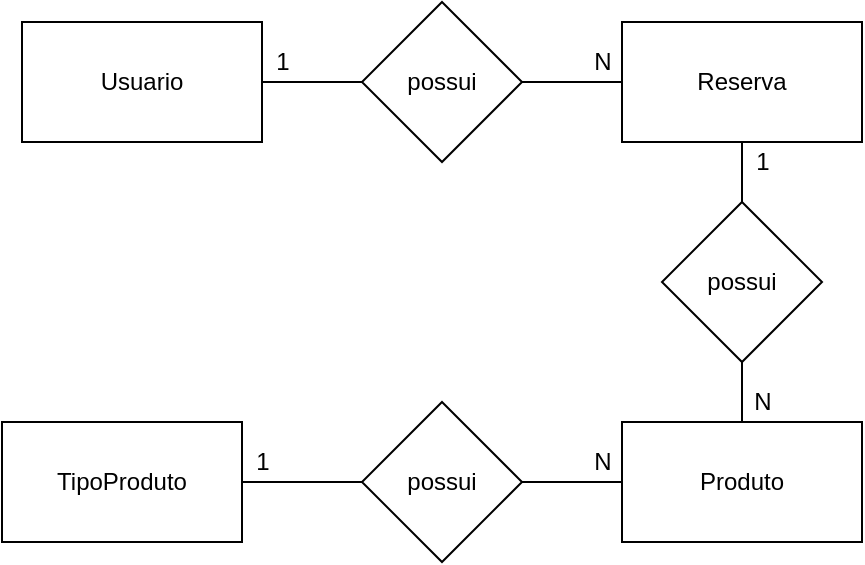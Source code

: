 <mxfile version="15.1.4" type="device" pages="2"><diagram id="wm5gZwgwn75X3K2hfBgI" name="Conceitual"><mxGraphModel dx="1422" dy="762" grid="1" gridSize="10" guides="1" tooltips="1" connect="1" arrows="1" fold="1" page="1" pageScale="1" pageWidth="827" pageHeight="1169" math="0" shadow="0"><root><mxCell id="KBud_dnVbNslnreGSU6P-0"/><mxCell id="KBud_dnVbNslnreGSU6P-1" parent="KBud_dnVbNslnreGSU6P-0"/><mxCell id="X91xcp5mEIb96de-6m5P-8" style="edgeStyle=orthogonalEdgeStyle;rounded=0;orthogonalLoop=1;jettySize=auto;html=1;entryX=0;entryY=0.5;entryDx=0;entryDy=0;endArrow=none;endFill=0;" edge="1" parent="KBud_dnVbNslnreGSU6P-1" source="X91xcp5mEIb96de-6m5P-0" target="X91xcp5mEIb96de-6m5P-6"><mxGeometry relative="1" as="geometry"/></mxCell><mxCell id="X91xcp5mEIb96de-6m5P-0" value="Usuario" style="rounded=0;whiteSpace=wrap;html=1;" vertex="1" parent="KBud_dnVbNslnreGSU6P-1"><mxGeometry x="90" y="80" width="120" height="60" as="geometry"/></mxCell><mxCell id="X91xcp5mEIb96de-6m5P-12" style="edgeStyle=orthogonalEdgeStyle;rounded=0;orthogonalLoop=1;jettySize=auto;html=1;entryX=1;entryY=0.5;entryDx=0;entryDy=0;endArrow=none;endFill=0;" edge="1" parent="KBud_dnVbNslnreGSU6P-1" source="X91xcp5mEIb96de-6m5P-1" target="X91xcp5mEIb96de-6m5P-5"><mxGeometry relative="1" as="geometry"/></mxCell><mxCell id="X91xcp5mEIb96de-6m5P-1" value="Produto" style="rounded=0;whiteSpace=wrap;html=1;" vertex="1" parent="KBud_dnVbNslnreGSU6P-1"><mxGeometry x="390" y="280" width="120" height="60" as="geometry"/></mxCell><mxCell id="X91xcp5mEIb96de-6m5P-2" value="TipoProduto" style="rounded=0;whiteSpace=wrap;html=1;" vertex="1" parent="KBud_dnVbNslnreGSU6P-1"><mxGeometry x="80" y="280" width="120" height="60" as="geometry"/></mxCell><mxCell id="X91xcp5mEIb96de-6m5P-10" style="edgeStyle=orthogonalEdgeStyle;rounded=0;orthogonalLoop=1;jettySize=auto;html=1;exitX=0.5;exitY=1;exitDx=0;exitDy=0;entryX=0.5;entryY=0;entryDx=0;entryDy=0;endArrow=none;endFill=0;" edge="1" parent="KBud_dnVbNslnreGSU6P-1" source="X91xcp5mEIb96de-6m5P-3" target="X91xcp5mEIb96de-6m5P-7"><mxGeometry relative="1" as="geometry"/></mxCell><mxCell id="X91xcp5mEIb96de-6m5P-3" value="Reserva" style="rounded=0;whiteSpace=wrap;html=1;" vertex="1" parent="KBud_dnVbNslnreGSU6P-1"><mxGeometry x="390" y="80" width="120" height="60" as="geometry"/></mxCell><mxCell id="X91xcp5mEIb96de-6m5P-13" style="edgeStyle=orthogonalEdgeStyle;rounded=0;orthogonalLoop=1;jettySize=auto;html=1;entryX=1;entryY=0.5;entryDx=0;entryDy=0;endArrow=none;endFill=0;" edge="1" parent="KBud_dnVbNslnreGSU6P-1" source="X91xcp5mEIb96de-6m5P-5" target="X91xcp5mEIb96de-6m5P-2"><mxGeometry relative="1" as="geometry"/></mxCell><mxCell id="X91xcp5mEIb96de-6m5P-5" value="possui" style="rhombus;whiteSpace=wrap;html=1;" vertex="1" parent="KBud_dnVbNslnreGSU6P-1"><mxGeometry x="260" y="270" width="80" height="80" as="geometry"/></mxCell><mxCell id="X91xcp5mEIb96de-6m5P-9" style="edgeStyle=orthogonalEdgeStyle;rounded=0;orthogonalLoop=1;jettySize=auto;html=1;exitX=1;exitY=0.5;exitDx=0;exitDy=0;entryX=0;entryY=0.5;entryDx=0;entryDy=0;endArrow=none;endFill=0;" edge="1" parent="KBud_dnVbNslnreGSU6P-1" source="X91xcp5mEIb96de-6m5P-6" target="X91xcp5mEIb96de-6m5P-3"><mxGeometry relative="1" as="geometry"/></mxCell><mxCell id="X91xcp5mEIb96de-6m5P-6" value="possui" style="rhombus;whiteSpace=wrap;html=1;" vertex="1" parent="KBud_dnVbNslnreGSU6P-1"><mxGeometry x="260" y="70" width="80" height="80" as="geometry"/></mxCell><mxCell id="X91xcp5mEIb96de-6m5P-11" style="edgeStyle=orthogonalEdgeStyle;rounded=0;orthogonalLoop=1;jettySize=auto;html=1;exitX=0.5;exitY=1;exitDx=0;exitDy=0;entryX=0.5;entryY=0;entryDx=0;entryDy=0;endArrow=none;endFill=0;" edge="1" parent="KBud_dnVbNslnreGSU6P-1" source="X91xcp5mEIb96de-6m5P-7" target="X91xcp5mEIb96de-6m5P-1"><mxGeometry relative="1" as="geometry"/></mxCell><mxCell id="X91xcp5mEIb96de-6m5P-7" value="possui" style="rhombus;whiteSpace=wrap;html=1;" vertex="1" parent="KBud_dnVbNslnreGSU6P-1"><mxGeometry x="410" y="170" width="80" height="80" as="geometry"/></mxCell><mxCell id="X91xcp5mEIb96de-6m5P-14" value="1" style="text;html=1;align=center;verticalAlign=middle;resizable=0;points=[];autosize=1;strokeColor=none;fillColor=none;" vertex="1" parent="KBud_dnVbNslnreGSU6P-1"><mxGeometry x="210" y="90" width="20" height="20" as="geometry"/></mxCell><mxCell id="qWWCFWRUM98IYp9tsv1L-0" value="N" style="text;html=1;align=center;verticalAlign=middle;resizable=0;points=[];autosize=1;strokeColor=none;fillColor=none;" vertex="1" parent="KBud_dnVbNslnreGSU6P-1"><mxGeometry x="370" y="90" width="20" height="20" as="geometry"/></mxCell><mxCell id="Pslf_EYn14GpnZQgGbpf-0" value="1" style="text;html=1;align=center;verticalAlign=middle;resizable=0;points=[];autosize=1;strokeColor=none;fillColor=none;" vertex="1" parent="KBud_dnVbNslnreGSU6P-1"><mxGeometry x="450" y="140" width="20" height="20" as="geometry"/></mxCell><mxCell id="Pslf_EYn14GpnZQgGbpf-1" value="N" style="text;html=1;align=center;verticalAlign=middle;resizable=0;points=[];autosize=1;strokeColor=none;fillColor=none;" vertex="1" parent="KBud_dnVbNslnreGSU6P-1"><mxGeometry x="450" y="260" width="20" height="20" as="geometry"/></mxCell><mxCell id="0NCu6MMB5EZiIDuo19i7-0" value="N" style="text;html=1;align=center;verticalAlign=middle;resizable=0;points=[];autosize=1;strokeColor=none;fillColor=none;" vertex="1" parent="KBud_dnVbNslnreGSU6P-1"><mxGeometry x="370" y="290" width="20" height="20" as="geometry"/></mxCell><mxCell id="0NCu6MMB5EZiIDuo19i7-1" value="1" style="text;html=1;align=center;verticalAlign=middle;resizable=0;points=[];autosize=1;strokeColor=none;fillColor=none;" vertex="1" parent="KBud_dnVbNslnreGSU6P-1"><mxGeometry x="200" y="290" width="20" height="20" as="geometry"/></mxCell></root></mxGraphModel></diagram><diagram id="iD0O-VfHZ68f1uLybpw8" name="Lógica"><mxGraphModel dx="1422" dy="762" grid="1" gridSize="10" guides="1" tooltips="1" connect="1" arrows="1" fold="1" page="1" pageScale="1" pageWidth="827" pageHeight="1169" math="0" shadow="0"><root><mxCell id="0"/><mxCell id="1" parent="0"/><mxCell id="TfICcwQHy38A53DNrGA_-14" value="Usuario" style="shape=table;startSize=30;container=1;collapsible=1;childLayout=tableLayout;fixedRows=1;rowLines=0;fontStyle=1;align=center;resizeLast=1;" vertex="1" parent="1"><mxGeometry x="110" y="80" width="180" height="220" as="geometry"/></mxCell><mxCell id="TfICcwQHy38A53DNrGA_-18" value="" style="shape=partialRectangle;collapsible=0;dropTarget=0;pointerEvents=0;fillColor=none;top=0;left=0;bottom=1;right=0;points=[[0,0.5],[1,0.5]];portConstraint=eastwest;" vertex="1" parent="TfICcwQHy38A53DNrGA_-14"><mxGeometry y="30" width="180" height="30" as="geometry"/></mxCell><mxCell id="TfICcwQHy38A53DNrGA_-19" value="PK" style="shape=partialRectangle;connectable=0;fillColor=none;top=0;left=0;bottom=0;right=0;fontStyle=1;overflow=hidden;" vertex="1" parent="TfICcwQHy38A53DNrGA_-18"><mxGeometry width="60" height="30" as="geometry"/></mxCell><mxCell id="TfICcwQHy38A53DNrGA_-20" value="IdUsuario" style="shape=partialRectangle;connectable=0;fillColor=none;top=0;left=0;bottom=0;right=0;align=left;spacingLeft=6;fontStyle=5;overflow=hidden;" vertex="1" parent="TfICcwQHy38A53DNrGA_-18"><mxGeometry x="60" width="120" height="30" as="geometry"/></mxCell><mxCell id="TfICcwQHy38A53DNrGA_-21" value="" style="shape=partialRectangle;collapsible=0;dropTarget=0;pointerEvents=0;fillColor=none;top=0;left=0;bottom=0;right=0;points=[[0,0.5],[1,0.5]];portConstraint=eastwest;" vertex="1" parent="TfICcwQHy38A53DNrGA_-14"><mxGeometry y="60" width="180" height="30" as="geometry"/></mxCell><mxCell id="TfICcwQHy38A53DNrGA_-22" value="" style="shape=partialRectangle;connectable=0;fillColor=none;top=0;left=0;bottom=0;right=0;editable=1;overflow=hidden;" vertex="1" parent="TfICcwQHy38A53DNrGA_-21"><mxGeometry width="60" height="30" as="geometry"/></mxCell><mxCell id="TfICcwQHy38A53DNrGA_-23" value="E-mail" style="shape=partialRectangle;connectable=0;fillColor=none;top=0;left=0;bottom=0;right=0;align=left;spacingLeft=6;overflow=hidden;" vertex="1" parent="TfICcwQHy38A53DNrGA_-21"><mxGeometry x="60" width="120" height="30" as="geometry"/></mxCell><mxCell id="TfICcwQHy38A53DNrGA_-24" value="" style="shape=partialRectangle;collapsible=0;dropTarget=0;pointerEvents=0;fillColor=none;top=0;left=0;bottom=0;right=0;points=[[0,0.5],[1,0.5]];portConstraint=eastwest;" vertex="1" parent="TfICcwQHy38A53DNrGA_-14"><mxGeometry y="90" width="180" height="30" as="geometry"/></mxCell><mxCell id="TfICcwQHy38A53DNrGA_-25" value="" style="shape=partialRectangle;connectable=0;fillColor=none;top=0;left=0;bottom=0;right=0;editable=1;overflow=hidden;" vertex="1" parent="TfICcwQHy38A53DNrGA_-24"><mxGeometry width="60" height="30" as="geometry"/></mxCell><mxCell id="TfICcwQHy38A53DNrGA_-26" value="Senha" style="shape=partialRectangle;connectable=0;fillColor=none;top=0;left=0;bottom=0;right=0;align=left;spacingLeft=6;overflow=hidden;" vertex="1" parent="TfICcwQHy38A53DNrGA_-24"><mxGeometry x="60" width="120" height="30" as="geometry"/></mxCell><mxCell id="TfICcwQHy38A53DNrGA_-28" value="" style="shape=partialRectangle;collapsible=0;dropTarget=0;pointerEvents=0;fillColor=none;top=0;left=0;bottom=0;right=0;points=[[0,0.5],[1,0.5]];portConstraint=eastwest;" vertex="1" parent="TfICcwQHy38A53DNrGA_-14"><mxGeometry y="120" width="180" height="30" as="geometry"/></mxCell><mxCell id="TfICcwQHy38A53DNrGA_-29" value="" style="shape=partialRectangle;connectable=0;fillColor=none;top=0;left=0;bottom=0;right=0;editable=1;overflow=hidden;" vertex="1" parent="TfICcwQHy38A53DNrGA_-28"><mxGeometry width="60" height="30" as="geometry"/></mxCell><mxCell id="TfICcwQHy38A53DNrGA_-30" value="Telefone" style="shape=partialRectangle;connectable=0;fillColor=none;top=0;left=0;bottom=0;right=0;align=left;spacingLeft=6;overflow=hidden;" vertex="1" parent="TfICcwQHy38A53DNrGA_-28"><mxGeometry x="60" width="120" height="30" as="geometry"/></mxCell><mxCell id="TfICcwQHy38A53DNrGA_-31" value="" style="shape=partialRectangle;collapsible=0;dropTarget=0;pointerEvents=0;fillColor=none;top=0;left=0;bottom=0;right=0;points=[[0,0.5],[1,0.5]];portConstraint=eastwest;" vertex="1" parent="TfICcwQHy38A53DNrGA_-14"><mxGeometry y="150" width="180" height="30" as="geometry"/></mxCell><mxCell id="TfICcwQHy38A53DNrGA_-32" value="" style="shape=partialRectangle;connectable=0;fillColor=none;top=0;left=0;bottom=0;right=0;editable=1;overflow=hidden;" vertex="1" parent="TfICcwQHy38A53DNrGA_-31"><mxGeometry width="60" height="30" as="geometry"/></mxCell><mxCell id="TfICcwQHy38A53DNrGA_-33" value="CPF" style="shape=partialRectangle;connectable=0;fillColor=none;top=0;left=0;bottom=0;right=0;align=left;spacingLeft=6;overflow=hidden;" vertex="1" parent="TfICcwQHy38A53DNrGA_-31"><mxGeometry x="60" width="120" height="30" as="geometry"/></mxCell><mxCell id="TfICcwQHy38A53DNrGA_-34" value="" style="shape=partialRectangle;collapsible=0;dropTarget=0;pointerEvents=0;fillColor=none;top=0;left=0;bottom=0;right=0;points=[[0,0.5],[1,0.5]];portConstraint=eastwest;" vertex="1" parent="TfICcwQHy38A53DNrGA_-14"><mxGeometry y="180" width="180" height="30" as="geometry"/></mxCell><mxCell id="TfICcwQHy38A53DNrGA_-35" value="" style="shape=partialRectangle;connectable=0;fillColor=none;top=0;left=0;bottom=0;right=0;editable=1;overflow=hidden;" vertex="1" parent="TfICcwQHy38A53DNrGA_-34"><mxGeometry width="60" height="30" as="geometry"/></mxCell><mxCell id="TfICcwQHy38A53DNrGA_-36" value="CNPJ" style="shape=partialRectangle;connectable=0;fillColor=none;top=0;left=0;bottom=0;right=0;align=left;spacingLeft=6;overflow=hidden;" vertex="1" parent="TfICcwQHy38A53DNrGA_-34"><mxGeometry x="60" width="120" height="30" as="geometry"/></mxCell><mxCell id="TfICcwQHy38A53DNrGA_-65" value="Produto" style="shape=table;startSize=30;container=1;collapsible=1;childLayout=tableLayout;fixedRows=1;rowLines=0;fontStyle=1;align=center;resizeLast=1;" vertex="1" parent="1"><mxGeometry x="590" y="80" width="180" height="310" as="geometry"/></mxCell><mxCell id="TfICcwQHy38A53DNrGA_-66" value="" style="shape=partialRectangle;collapsible=0;dropTarget=0;pointerEvents=0;fillColor=none;top=0;left=0;bottom=0;right=0;points=[[0,0.5],[1,0.5]];portConstraint=eastwest;" vertex="1" parent="TfICcwQHy38A53DNrGA_-65"><mxGeometry y="30" width="180" height="30" as="geometry"/></mxCell><mxCell id="TfICcwQHy38A53DNrGA_-67" value="PK" style="shape=partialRectangle;connectable=0;fillColor=none;top=0;left=0;bottom=0;right=0;fontStyle=1;overflow=hidden;" vertex="1" parent="TfICcwQHy38A53DNrGA_-66"><mxGeometry width="60" height="30" as="geometry"/></mxCell><mxCell id="TfICcwQHy38A53DNrGA_-68" value="IdProduto" style="shape=partialRectangle;connectable=0;fillColor=none;top=0;left=0;bottom=0;right=0;align=left;spacingLeft=6;fontStyle=5;overflow=hidden;" vertex="1" parent="TfICcwQHy38A53DNrGA_-66"><mxGeometry x="60" width="120" height="30" as="geometry"/></mxCell><mxCell id="TfICcwQHy38A53DNrGA_-78" value="" style="shape=partialRectangle;collapsible=0;dropTarget=0;pointerEvents=0;fillColor=none;top=0;left=0;bottom=0;right=0;points=[[0,0.5],[1,0.5]];portConstraint=eastwest;" vertex="1" parent="TfICcwQHy38A53DNrGA_-65"><mxGeometry y="60" width="180" height="30" as="geometry"/></mxCell><mxCell id="TfICcwQHy38A53DNrGA_-79" value="FK" style="shape=partialRectangle;connectable=0;fillColor=none;top=0;left=0;bottom=0;right=0;fontStyle=1;overflow=hidden;" vertex="1" parent="TfICcwQHy38A53DNrGA_-78"><mxGeometry width="60" height="30" as="geometry"/></mxCell><mxCell id="TfICcwQHy38A53DNrGA_-80" value="IdTipoProduto" style="shape=partialRectangle;connectable=0;fillColor=none;top=0;left=0;bottom=0;right=0;align=left;spacingLeft=6;fontStyle=5;overflow=hidden;" vertex="1" parent="TfICcwQHy38A53DNrGA_-78"><mxGeometry x="60" width="120" height="30" as="geometry"/></mxCell><mxCell id="TfICcwQHy38A53DNrGA_-69" value="" style="shape=partialRectangle;collapsible=0;dropTarget=0;pointerEvents=0;fillColor=none;top=0;left=0;bottom=1;right=0;points=[[0,0.5],[1,0.5]];portConstraint=eastwest;" vertex="1" parent="TfICcwQHy38A53DNrGA_-65"><mxGeometry y="90" width="180" height="30" as="geometry"/></mxCell><mxCell id="TfICcwQHy38A53DNrGA_-70" value="FK" style="shape=partialRectangle;connectable=0;fillColor=none;top=0;left=0;bottom=0;right=0;fontStyle=1;overflow=hidden;" vertex="1" parent="TfICcwQHy38A53DNrGA_-69"><mxGeometry width="60" height="30" as="geometry"/></mxCell><mxCell id="TfICcwQHy38A53DNrGA_-71" value="IdUsuario" style="shape=partialRectangle;connectable=0;fillColor=none;top=0;left=0;bottom=0;right=0;align=left;spacingLeft=6;fontStyle=5;overflow=hidden;" vertex="1" parent="TfICcwQHy38A53DNrGA_-69"><mxGeometry x="60" width="120" height="30" as="geometry"/></mxCell><mxCell id="TfICcwQHy38A53DNrGA_-72" value="" style="shape=partialRectangle;collapsible=0;dropTarget=0;pointerEvents=0;fillColor=none;top=0;left=0;bottom=0;right=0;points=[[0,0.5],[1,0.5]];portConstraint=eastwest;" vertex="1" parent="TfICcwQHy38A53DNrGA_-65"><mxGeometry y="120" width="180" height="30" as="geometry"/></mxCell><mxCell id="TfICcwQHy38A53DNrGA_-73" value="" style="shape=partialRectangle;connectable=0;fillColor=none;top=0;left=0;bottom=0;right=0;editable=1;overflow=hidden;" vertex="1" parent="TfICcwQHy38A53DNrGA_-72"><mxGeometry width="60" height="30" as="geometry"/></mxCell><mxCell id="TfICcwQHy38A53DNrGA_-74" value="NomeProduto" style="shape=partialRectangle;connectable=0;fillColor=none;top=0;left=0;bottom=0;right=0;align=left;spacingLeft=6;overflow=hidden;" vertex="1" parent="TfICcwQHy38A53DNrGA_-72"><mxGeometry x="60" width="120" height="30" as="geometry"/></mxCell><mxCell id="TfICcwQHy38A53DNrGA_-75" value="" style="shape=partialRectangle;collapsible=0;dropTarget=0;pointerEvents=0;fillColor=none;top=0;left=0;bottom=0;right=0;points=[[0,0.5],[1,0.5]];portConstraint=eastwest;" vertex="1" parent="TfICcwQHy38A53DNrGA_-65"><mxGeometry y="150" width="180" height="30" as="geometry"/></mxCell><mxCell id="TfICcwQHy38A53DNrGA_-76" value="" style="shape=partialRectangle;connectable=0;fillColor=none;top=0;left=0;bottom=0;right=0;editable=1;overflow=hidden;" vertex="1" parent="TfICcwQHy38A53DNrGA_-75"><mxGeometry width="60" height="30" as="geometry"/></mxCell><mxCell id="TfICcwQHy38A53DNrGA_-77" value="LinkProduto" style="shape=partialRectangle;connectable=0;fillColor=none;top=0;left=0;bottom=0;right=0;align=left;spacingLeft=6;overflow=hidden;" vertex="1" parent="TfICcwQHy38A53DNrGA_-75"><mxGeometry x="60" width="120" height="30" as="geometry"/></mxCell><mxCell id="TfICcwQHy38A53DNrGA_-81" value="" style="shape=partialRectangle;collapsible=0;dropTarget=0;pointerEvents=0;fillColor=none;top=0;left=0;bottom=0;right=0;points=[[0,0.5],[1,0.5]];portConstraint=eastwest;" vertex="1" parent="TfICcwQHy38A53DNrGA_-65"><mxGeometry y="180" width="180" height="30" as="geometry"/></mxCell><mxCell id="TfICcwQHy38A53DNrGA_-82" value="" style="shape=partialRectangle;connectable=0;fillColor=none;top=0;left=0;bottom=0;right=0;editable=1;overflow=hidden;" vertex="1" parent="TfICcwQHy38A53DNrGA_-81"><mxGeometry width="60" height="30" as="geometry"/></mxCell><mxCell id="TfICcwQHy38A53DNrGA_-83" value="ImagemProduto" style="shape=partialRectangle;connectable=0;fillColor=none;top=0;left=0;bottom=0;right=0;align=left;spacingLeft=6;overflow=hidden;" vertex="1" parent="TfICcwQHy38A53DNrGA_-81"><mxGeometry x="60" width="120" height="30" as="geometry"/></mxCell><mxCell id="TfICcwQHy38A53DNrGA_-84" value="" style="shape=partialRectangle;collapsible=0;dropTarget=0;pointerEvents=0;fillColor=none;top=0;left=0;bottom=0;right=0;points=[[0,0.5],[1,0.5]];portConstraint=eastwest;" vertex="1" parent="TfICcwQHy38A53DNrGA_-65"><mxGeometry y="210" width="180" height="30" as="geometry"/></mxCell><mxCell id="TfICcwQHy38A53DNrGA_-85" value="" style="shape=partialRectangle;connectable=0;fillColor=none;top=0;left=0;bottom=0;right=0;editable=1;overflow=hidden;" vertex="1" parent="TfICcwQHy38A53DNrGA_-84"><mxGeometry width="60" height="30" as="geometry"/></mxCell><mxCell id="TfICcwQHy38A53DNrGA_-86" value="DescricaoProduto" style="shape=partialRectangle;connectable=0;fillColor=none;top=0;left=0;bottom=0;right=0;align=left;spacingLeft=6;overflow=hidden;" vertex="1" parent="TfICcwQHy38A53DNrGA_-84"><mxGeometry x="60" width="120" height="30" as="geometry"/></mxCell><mxCell id="TfICcwQHy38A53DNrGA_-87" value="" style="shape=partialRectangle;collapsible=0;dropTarget=0;pointerEvents=0;fillColor=none;top=0;left=0;bottom=0;right=0;points=[[0,0.5],[1,0.5]];portConstraint=eastwest;" vertex="1" parent="TfICcwQHy38A53DNrGA_-65"><mxGeometry y="240" width="180" height="30" as="geometry"/></mxCell><mxCell id="TfICcwQHy38A53DNrGA_-88" value="" style="shape=partialRectangle;connectable=0;fillColor=none;top=0;left=0;bottom=0;right=0;editable=1;overflow=hidden;" vertex="1" parent="TfICcwQHy38A53DNrGA_-87"><mxGeometry width="60" height="30" as="geometry"/></mxCell><mxCell id="TfICcwQHy38A53DNrGA_-89" value="PrecoProduto" style="shape=partialRectangle;connectable=0;fillColor=none;top=0;left=0;bottom=0;right=0;align=left;spacingLeft=6;overflow=hidden;" vertex="1" parent="TfICcwQHy38A53DNrGA_-87"><mxGeometry x="60" width="120" height="30" as="geometry"/></mxCell><mxCell id="TfICcwQHy38A53DNrGA_-90" value="" style="shape=partialRectangle;collapsible=0;dropTarget=0;pointerEvents=0;fillColor=none;top=0;left=0;bottom=0;right=0;points=[[0,0.5],[1,0.5]];portConstraint=eastwest;" vertex="1" parent="TfICcwQHy38A53DNrGA_-65"><mxGeometry y="270" width="180" height="30" as="geometry"/></mxCell><mxCell id="TfICcwQHy38A53DNrGA_-91" value="" style="shape=partialRectangle;connectable=0;fillColor=none;top=0;left=0;bottom=0;right=0;editable=1;overflow=hidden;" vertex="1" parent="TfICcwQHy38A53DNrGA_-90"><mxGeometry width="60" height="30" as="geometry"/></mxCell><mxCell id="TfICcwQHy38A53DNrGA_-92" value="QuantidadeProduto" style="shape=partialRectangle;connectable=0;fillColor=none;top=0;left=0;bottom=0;right=0;align=left;spacingLeft=6;overflow=hidden;" vertex="1" parent="TfICcwQHy38A53DNrGA_-90"><mxGeometry x="60" width="120" height="30" as="geometry"/></mxCell><mxCell id="TfICcwQHy38A53DNrGA_-93" value="Reserva" style="shape=table;startSize=30;container=1;collapsible=1;childLayout=tableLayout;fixedRows=1;rowLines=0;fontStyle=1;align=center;resizeLast=1;" vertex="1" parent="1"><mxGeometry x="350" y="80" width="180" height="190" as="geometry"/></mxCell><mxCell id="TfICcwQHy38A53DNrGA_-94" value="" style="shape=partialRectangle;collapsible=0;dropTarget=0;pointerEvents=0;fillColor=none;top=0;left=0;bottom=0;right=0;points=[[0,0.5],[1,0.5]];portConstraint=eastwest;" vertex="1" parent="TfICcwQHy38A53DNrGA_-93"><mxGeometry y="30" width="180" height="30" as="geometry"/></mxCell><mxCell id="TfICcwQHy38A53DNrGA_-95" value="PK" style="shape=partialRectangle;connectable=0;fillColor=none;top=0;left=0;bottom=0;right=0;fontStyle=1;overflow=hidden;" vertex="1" parent="TfICcwQHy38A53DNrGA_-94"><mxGeometry width="60" height="30" as="geometry"/></mxCell><mxCell id="TfICcwQHy38A53DNrGA_-96" value="IdReserva" style="shape=partialRectangle;connectable=0;fillColor=none;top=0;left=0;bottom=0;right=0;align=left;spacingLeft=6;fontStyle=5;overflow=hidden;" vertex="1" parent="TfICcwQHy38A53DNrGA_-94"><mxGeometry x="60" width="120" height="30" as="geometry"/></mxCell><mxCell id="TfICcwQHy38A53DNrGA_-97" value="" style="shape=partialRectangle;collapsible=0;dropTarget=0;pointerEvents=0;fillColor=none;top=0;left=0;bottom=0;right=0;points=[[0,0.5],[1,0.5]];portConstraint=eastwest;" vertex="1" parent="TfICcwQHy38A53DNrGA_-93"><mxGeometry y="60" width="180" height="30" as="geometry"/></mxCell><mxCell id="TfICcwQHy38A53DNrGA_-98" value="FK" style="shape=partialRectangle;connectable=0;fillColor=none;top=0;left=0;bottom=0;right=0;fontStyle=1;overflow=hidden;" vertex="1" parent="TfICcwQHy38A53DNrGA_-97"><mxGeometry width="60" height="30" as="geometry"/></mxCell><mxCell id="TfICcwQHy38A53DNrGA_-99" value="IdProduto" style="shape=partialRectangle;connectable=0;fillColor=none;top=0;left=0;bottom=0;right=0;align=left;spacingLeft=6;fontStyle=5;overflow=hidden;" vertex="1" parent="TfICcwQHy38A53DNrGA_-97"><mxGeometry x="60" width="120" height="30" as="geometry"/></mxCell><mxCell id="TfICcwQHy38A53DNrGA_-100" value="" style="shape=partialRectangle;collapsible=0;dropTarget=0;pointerEvents=0;fillColor=none;top=0;left=0;bottom=1;right=0;points=[[0,0.5],[1,0.5]];portConstraint=eastwest;" vertex="1" parent="TfICcwQHy38A53DNrGA_-93"><mxGeometry y="90" width="180" height="30" as="geometry"/></mxCell><mxCell id="TfICcwQHy38A53DNrGA_-101" value="FK" style="shape=partialRectangle;connectable=0;fillColor=none;top=0;left=0;bottom=0;right=0;fontStyle=1;overflow=hidden;" vertex="1" parent="TfICcwQHy38A53DNrGA_-100"><mxGeometry width="60" height="30" as="geometry"/></mxCell><mxCell id="TfICcwQHy38A53DNrGA_-102" value="IdUsuario" style="shape=partialRectangle;connectable=0;fillColor=none;top=0;left=0;bottom=0;right=0;align=left;spacingLeft=6;fontStyle=5;overflow=hidden;" vertex="1" parent="TfICcwQHy38A53DNrGA_-100"><mxGeometry x="60" width="120" height="30" as="geometry"/></mxCell><mxCell id="TfICcwQHy38A53DNrGA_-106" value="" style="shape=partialRectangle;collapsible=0;dropTarget=0;pointerEvents=0;fillColor=none;top=0;left=0;bottom=0;right=0;points=[[0,0.5],[1,0.5]];portConstraint=eastwest;" vertex="1" parent="TfICcwQHy38A53DNrGA_-93"><mxGeometry y="120" width="180" height="30" as="geometry"/></mxCell><mxCell id="TfICcwQHy38A53DNrGA_-107" value="" style="shape=partialRectangle;connectable=0;fillColor=none;top=0;left=0;bottom=0;right=0;editable=1;overflow=hidden;" vertex="1" parent="TfICcwQHy38A53DNrGA_-106"><mxGeometry width="60" height="30" as="geometry"/></mxCell><mxCell id="TfICcwQHy38A53DNrGA_-108" value="QuantidadeProduto" style="shape=partialRectangle;connectable=0;fillColor=none;top=0;left=0;bottom=0;right=0;align=left;spacingLeft=6;overflow=hidden;" vertex="1" parent="TfICcwQHy38A53DNrGA_-106"><mxGeometry x="60" width="120" height="30" as="geometry"/></mxCell><mxCell id="TfICcwQHy38A53DNrGA_-115" value="" style="shape=partialRectangle;collapsible=0;dropTarget=0;pointerEvents=0;fillColor=none;top=0;left=0;bottom=0;right=0;points=[[0,0.5],[1,0.5]];portConstraint=eastwest;" vertex="1" parent="TfICcwQHy38A53DNrGA_-93"><mxGeometry y="150" width="180" height="30" as="geometry"/></mxCell><mxCell id="TfICcwQHy38A53DNrGA_-116" value="" style="shape=partialRectangle;connectable=0;fillColor=none;top=0;left=0;bottom=0;right=0;editable=1;overflow=hidden;" vertex="1" parent="TfICcwQHy38A53DNrGA_-115"><mxGeometry width="60" height="30" as="geometry"/></mxCell><mxCell id="TfICcwQHy38A53DNrGA_-117" value="PrecoTotal" style="shape=partialRectangle;connectable=0;fillColor=none;top=0;left=0;bottom=0;right=0;align=left;spacingLeft=6;overflow=hidden;" vertex="1" parent="TfICcwQHy38A53DNrGA_-115"><mxGeometry x="60" width="120" height="30" as="geometry"/></mxCell><mxCell id="TfICcwQHy38A53DNrGA_-121" value="TipoProduto" style="shape=table;startSize=30;container=1;collapsible=1;childLayout=tableLayout;fixedRows=1;rowLines=0;fontStyle=1;align=center;resizeLast=1;" vertex="1" parent="1"><mxGeometry x="830" y="80" width="180" height="100" as="geometry"/></mxCell><mxCell id="TfICcwQHy38A53DNrGA_-125" value="" style="shape=partialRectangle;collapsible=0;dropTarget=0;pointerEvents=0;fillColor=none;top=0;left=0;bottom=1;right=0;points=[[0,0.5],[1,0.5]];portConstraint=eastwest;" vertex="1" parent="TfICcwQHy38A53DNrGA_-121"><mxGeometry y="30" width="180" height="30" as="geometry"/></mxCell><mxCell id="TfICcwQHy38A53DNrGA_-126" value="PK" style="shape=partialRectangle;connectable=0;fillColor=none;top=0;left=0;bottom=0;right=0;fontStyle=1;overflow=hidden;" vertex="1" parent="TfICcwQHy38A53DNrGA_-125"><mxGeometry width="60" height="30" as="geometry"/></mxCell><mxCell id="TfICcwQHy38A53DNrGA_-127" value="IdTipoProduto" style="shape=partialRectangle;connectable=0;fillColor=none;top=0;left=0;bottom=0;right=0;align=left;spacingLeft=6;fontStyle=5;overflow=hidden;" vertex="1" parent="TfICcwQHy38A53DNrGA_-125"><mxGeometry x="60" width="120" height="30" as="geometry"/></mxCell><mxCell id="TfICcwQHy38A53DNrGA_-128" value="" style="shape=partialRectangle;collapsible=0;dropTarget=0;pointerEvents=0;fillColor=none;top=0;left=0;bottom=0;right=0;points=[[0,0.5],[1,0.5]];portConstraint=eastwest;" vertex="1" parent="TfICcwQHy38A53DNrGA_-121"><mxGeometry y="60" width="180" height="30" as="geometry"/></mxCell><mxCell id="TfICcwQHy38A53DNrGA_-129" value="" style="shape=partialRectangle;connectable=0;fillColor=none;top=0;left=0;bottom=0;right=0;editable=1;overflow=hidden;" vertex="1" parent="TfICcwQHy38A53DNrGA_-128"><mxGeometry width="60" height="30" as="geometry"/></mxCell><mxCell id="TfICcwQHy38A53DNrGA_-130" value="NomeTipoProduto" style="shape=partialRectangle;connectable=0;fillColor=none;top=0;left=0;bottom=0;right=0;align=left;spacingLeft=6;overflow=hidden;" vertex="1" parent="TfICcwQHy38A53DNrGA_-128"><mxGeometry x="60" width="120" height="30" as="geometry"/></mxCell><mxCell id="TfICcwQHy38A53DNrGA_-134" value="" style="edgeStyle=entityRelationEdgeStyle;fontSize=12;html=1;endArrow=ERoneToMany;" edge="1" parent="1" source="TfICcwQHy38A53DNrGA_-18" target="TfICcwQHy38A53DNrGA_-100"><mxGeometry width="100" height="100" relative="1" as="geometry"><mxPoint x="250" y="130" as="sourcePoint"/><mxPoint x="350" y="30" as="targetPoint"/></mxGeometry></mxCell><mxCell id="TfICcwQHy38A53DNrGA_-135" value="" style="edgeStyle=entityRelationEdgeStyle;fontSize=12;html=1;endArrow=ERoneToMany;" edge="1" parent="1" source="TfICcwQHy38A53DNrGA_-97" target="TfICcwQHy38A53DNrGA_-66"><mxGeometry width="100" height="100" relative="1" as="geometry"><mxPoint x="540" y="140" as="sourcePoint"/><mxPoint x="510" y="130" as="targetPoint"/></mxGeometry></mxCell><mxCell id="TfICcwQHy38A53DNrGA_-136" value="" style="edgeStyle=entityRelationEdgeStyle;fontSize=12;html=1;endArrow=ERoneToMany;exitX=0;exitY=0.5;exitDx=0;exitDy=0;entryX=1;entryY=0.5;entryDx=0;entryDy=0;" edge="1" parent="1" source="TfICcwQHy38A53DNrGA_-125" target="TfICcwQHy38A53DNrGA_-78"><mxGeometry width="100" height="100" relative="1" as="geometry"><mxPoint x="250" y="440" as="sourcePoint"/><mxPoint x="350" y="340" as="targetPoint"/></mxGeometry></mxCell></root></mxGraphModel></diagram></mxfile>